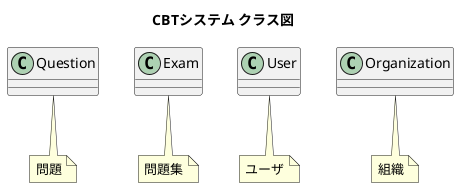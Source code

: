 @startuml クラス図

title CBTシステム クラス図

class Question {
}
note bottom of Question: 問題

class Exam {
}
note bottom of Exam: 問題集

class User {
}
note bottom of User: ユーザ

class Organization {
}
note bottom of Organization: 組織

@enduml
